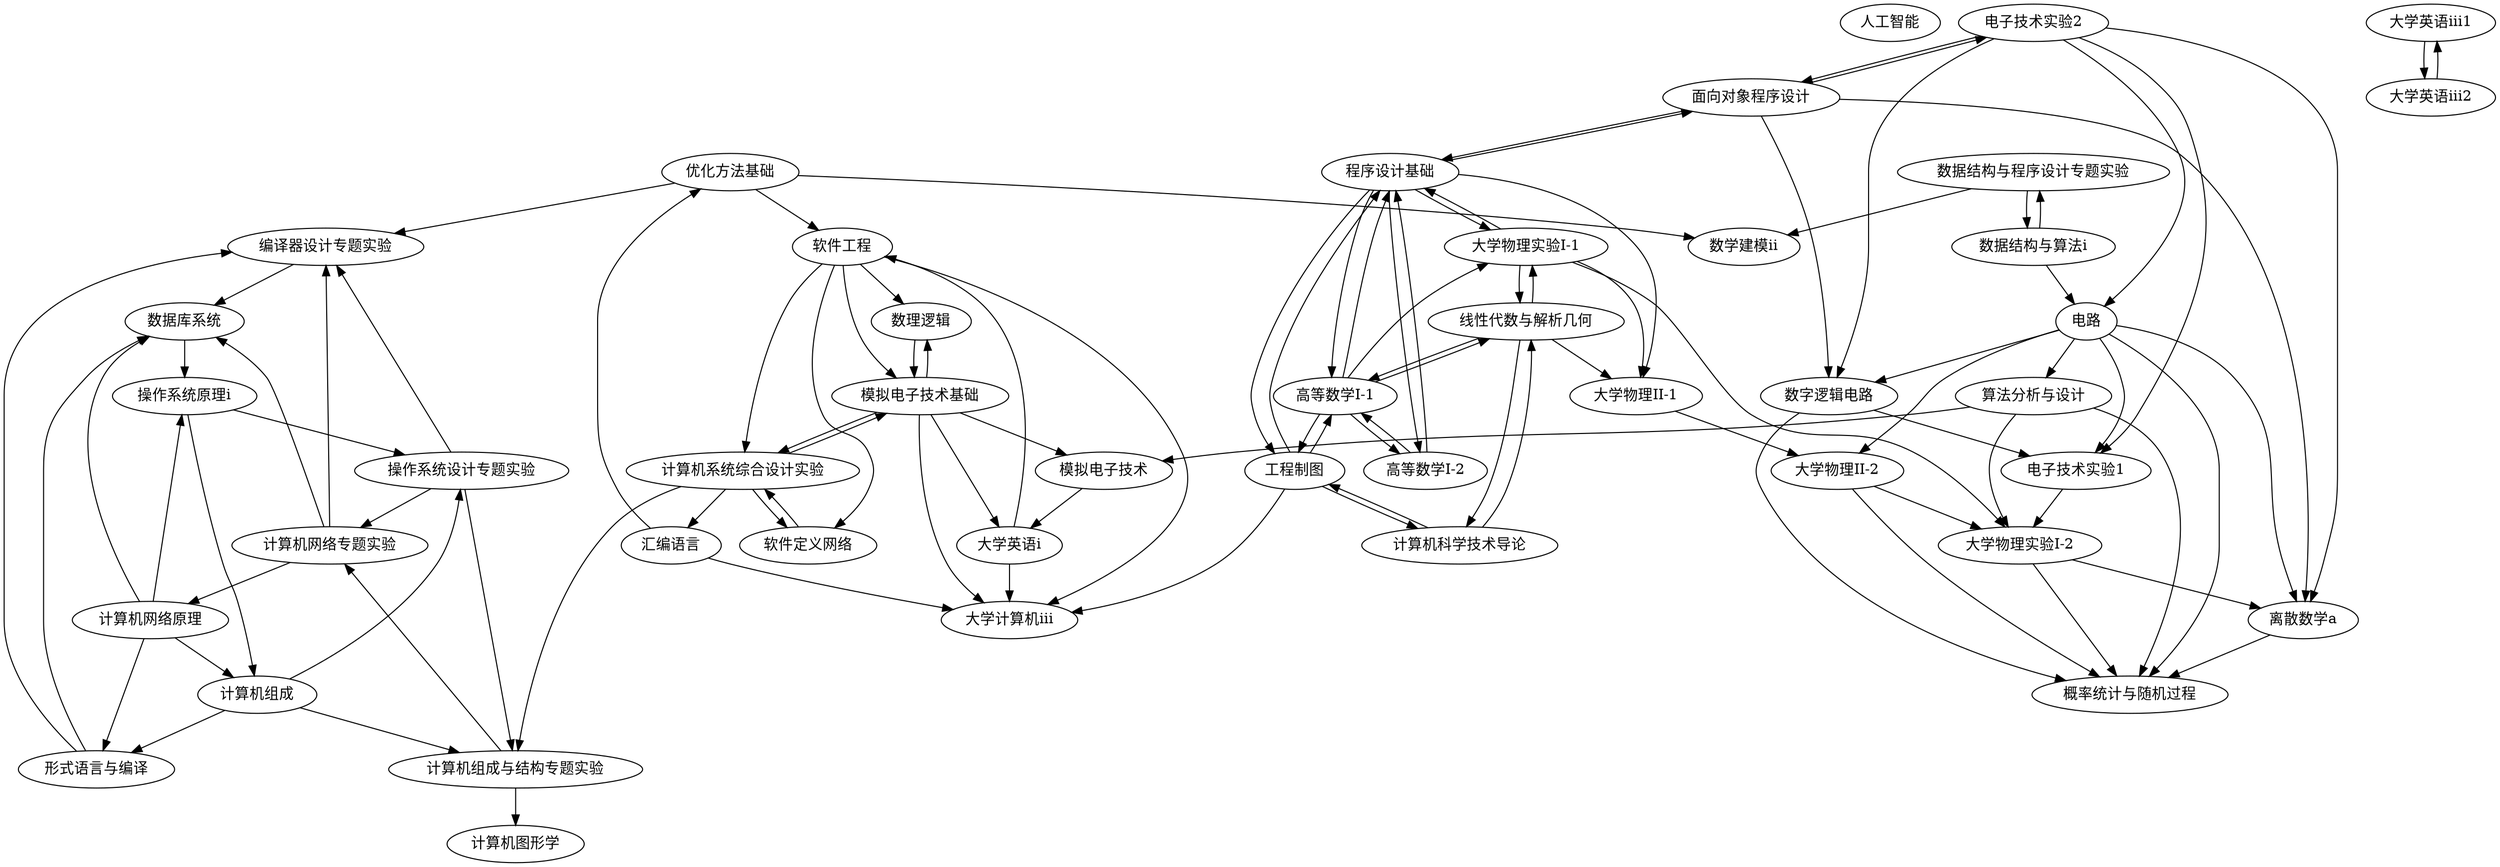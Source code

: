 strict digraph "" {
	人工智能;
	优化方法基础 -> 数学建模ii	[weight=1];
	优化方法基础 -> 编译器设计专题实验	[weight=1];
	优化方法基础 -> 软件工程	[weight=1];
	"大学物理II-1" -> "大学物理II-2"	[weight=1];
	"大学物理II-2" -> "大学物理实验I-2"	[weight=1];
	"大学物理II-2" -> 概率统计与随机过程	[weight=1];
	"大学物理实验I-1" -> "大学物理II-1"	[weight=1];
	"大学物理实验I-1" -> "大学物理实验I-2"	[weight=1];
	"大学物理实验I-1" -> 程序设计基础	[weight=1];
	"大学物理实验I-1" -> 线性代数与解析几何	[weight=1];
	"大学物理实验I-2" -> 概率统计与随机过程	[weight=1];
	"大学物理实验I-2" -> 离散数学a	[weight=1];
	大学英语i -> 大学计算机iii	[weight=1];
	大学英语i -> 软件工程	[weight=1];
	大学英语iii1 -> 大学英语iii2	[weight=1];
	大学英语iii2 -> 大学英语iii1	[weight=1];
	工程制图 -> 大学计算机iii	[weight=1];
	工程制图 -> 程序设计基础	[weight=1];
	工程制图 -> 计算机科学技术导论	[weight=1];
	工程制图 -> "高等数学I-1"	[weight=1];
	形式语言与编译 -> 数据库系统	[weight=1];
	形式语言与编译 -> 编译器设计专题实验	[weight=1];
	操作系统原理i -> 操作系统设计专题实验	[weight=1];
	操作系统原理i -> 计算机组成	[weight=1];
	操作系统设计专题实验 -> 编译器设计专题实验	[weight=1];
	操作系统设计专题实验 -> 计算机组成与结构专题实验	[weight=1];
	操作系统设计专题实验 -> 计算机网络专题实验	[weight=1];
	数字逻辑电路 -> 概率统计与随机过程	[weight=1];
	数字逻辑电路 -> 电子技术实验1	[weight=1];
	数据库系统 -> 操作系统原理i	[weight=1];
	数据结构与程序设计专题实验 -> 数学建模ii	[weight=1];
	数据结构与程序设计专题实验 -> 数据结构与算法i	[weight=1];
	数据结构与算法i -> 数据结构与程序设计专题实验	[weight=1];
	数据结构与算法i -> 电路	[weight=1];
	数理逻辑 -> 模拟电子技术基础	[weight=1];
	模拟电子技术 -> 大学英语i	[weight=1];
	模拟电子技术基础 -> 大学英语i	[weight=1];
	模拟电子技术基础 -> 大学计算机iii	[weight=1];
	模拟电子技术基础 -> 数理逻辑	[weight=1];
	模拟电子技术基础 -> 模拟电子技术	[weight=1];
	模拟电子技术基础 -> 计算机系统综合设计实验	[weight=1];
	汇编语言 -> 优化方法基础	[weight=1];
	汇编语言 -> 大学计算机iii	[weight=1];
	电子技术实验1 -> "大学物理实验I-2"	[weight=1];
	电子技术实验2 -> 数字逻辑电路	[weight=1];
	电子技术实验2 -> 电子技术实验1	[weight=1];
	电子技术实验2 -> 电路	[weight=1];
	电子技术实验2 -> 离散数学a	[weight=1];
	电子技术实验2 -> 面向对象程序设计	[weight=1];
	电路 -> "大学物理II-2"	[weight=1];
	电路 -> 数字逻辑电路	[weight=1];
	电路 -> 概率统计与随机过程	[weight=1];
	电路 -> 电子技术实验1	[weight=1];
	电路 -> 离散数学a	[weight=1];
	电路 -> 算法分析与设计	[weight=1];
	离散数学a -> 概率统计与随机过程	[weight=1];
	程序设计基础 -> "大学物理II-1"	[weight=1];
	程序设计基础 -> "大学物理实验I-1"	[weight=1];
	程序设计基础 -> 工程制图	[weight=1];
	程序设计基础 -> 面向对象程序设计	[weight=1];
	程序设计基础 -> "高等数学I-1"	[weight=1];
	程序设计基础 -> "高等数学I-2"	[weight=1];
	算法分析与设计 -> "大学物理实验I-2"	[weight=1];
	算法分析与设计 -> 概率统计与随机过程	[weight=1];
	算法分析与设计 -> 模拟电子技术	[weight=1];
	线性代数与解析几何 -> "大学物理II-1"	[weight=1];
	线性代数与解析几何 -> "大学物理实验I-1"	[weight=1];
	线性代数与解析几何 -> 计算机科学技术导论	[weight=1];
	线性代数与解析几何 -> "高等数学I-1"	[weight=1];
	编译器设计专题实验 -> 数据库系统	[weight=1];
	计算机科学技术导论 -> 工程制图	[weight=1];
	计算机科学技术导论 -> 线性代数与解析几何	[weight=1];
	计算机系统综合设计实验 -> 模拟电子技术基础	[weight=1];
	计算机系统综合设计实验 -> 汇编语言	[weight=1];
	计算机系统综合设计实验 -> 计算机组成与结构专题实验	[weight=1];
	计算机系统综合设计实验 -> 软件定义网络	[weight=1];
	计算机组成 -> 形式语言与编译	[weight=1];
	计算机组成 -> 操作系统设计专题实验	[weight=1];
	计算机组成 -> 计算机组成与结构专题实验	[weight=1];
	计算机组成与结构专题实验 -> 计算机图形学	[weight=1];
	计算机组成与结构专题实验 -> 计算机网络专题实验	[weight=1];
	计算机网络专题实验 -> 数据库系统	[weight=1];
	计算机网络专题实验 -> 编译器设计专题实验	[weight=1];
	计算机网络专题实验 -> 计算机网络原理	[weight=1];
	计算机网络原理 -> 形式语言与编译	[weight=1];
	计算机网络原理 -> 操作系统原理i	[weight=1];
	计算机网络原理 -> 数据库系统	[weight=1];
	计算机网络原理 -> 计算机组成	[weight=1];
	软件定义网络 -> 计算机系统综合设计实验	[weight=1];
	软件工程 -> 大学计算机iii	[weight=1];
	软件工程 -> 数理逻辑	[weight=1];
	软件工程 -> 模拟电子技术基础	[weight=1];
	软件工程 -> 计算机系统综合设计实验	[weight=1];
	软件工程 -> 软件定义网络	[weight=1];
	面向对象程序设计 -> 数字逻辑电路	[weight=1];
	面向对象程序设计 -> 电子技术实验2	[weight=1];
	面向对象程序设计 -> 离散数学a	[weight=1];
	面向对象程序设计 -> 程序设计基础	[weight=1];
	"高等数学I-1" -> "大学物理实验I-1"	[weight=1];
	"高等数学I-1" -> 工程制图	[weight=1];
	"高等数学I-1" -> 程序设计基础	[weight=1];
	"高等数学I-1" -> 线性代数与解析几何	[weight=1];
	"高等数学I-1" -> "高等数学I-2"	[weight=1];
	"高等数学I-2" -> 程序设计基础	[weight=1];
	"高等数学I-2" -> "高等数学I-1"	[weight=1];
}
